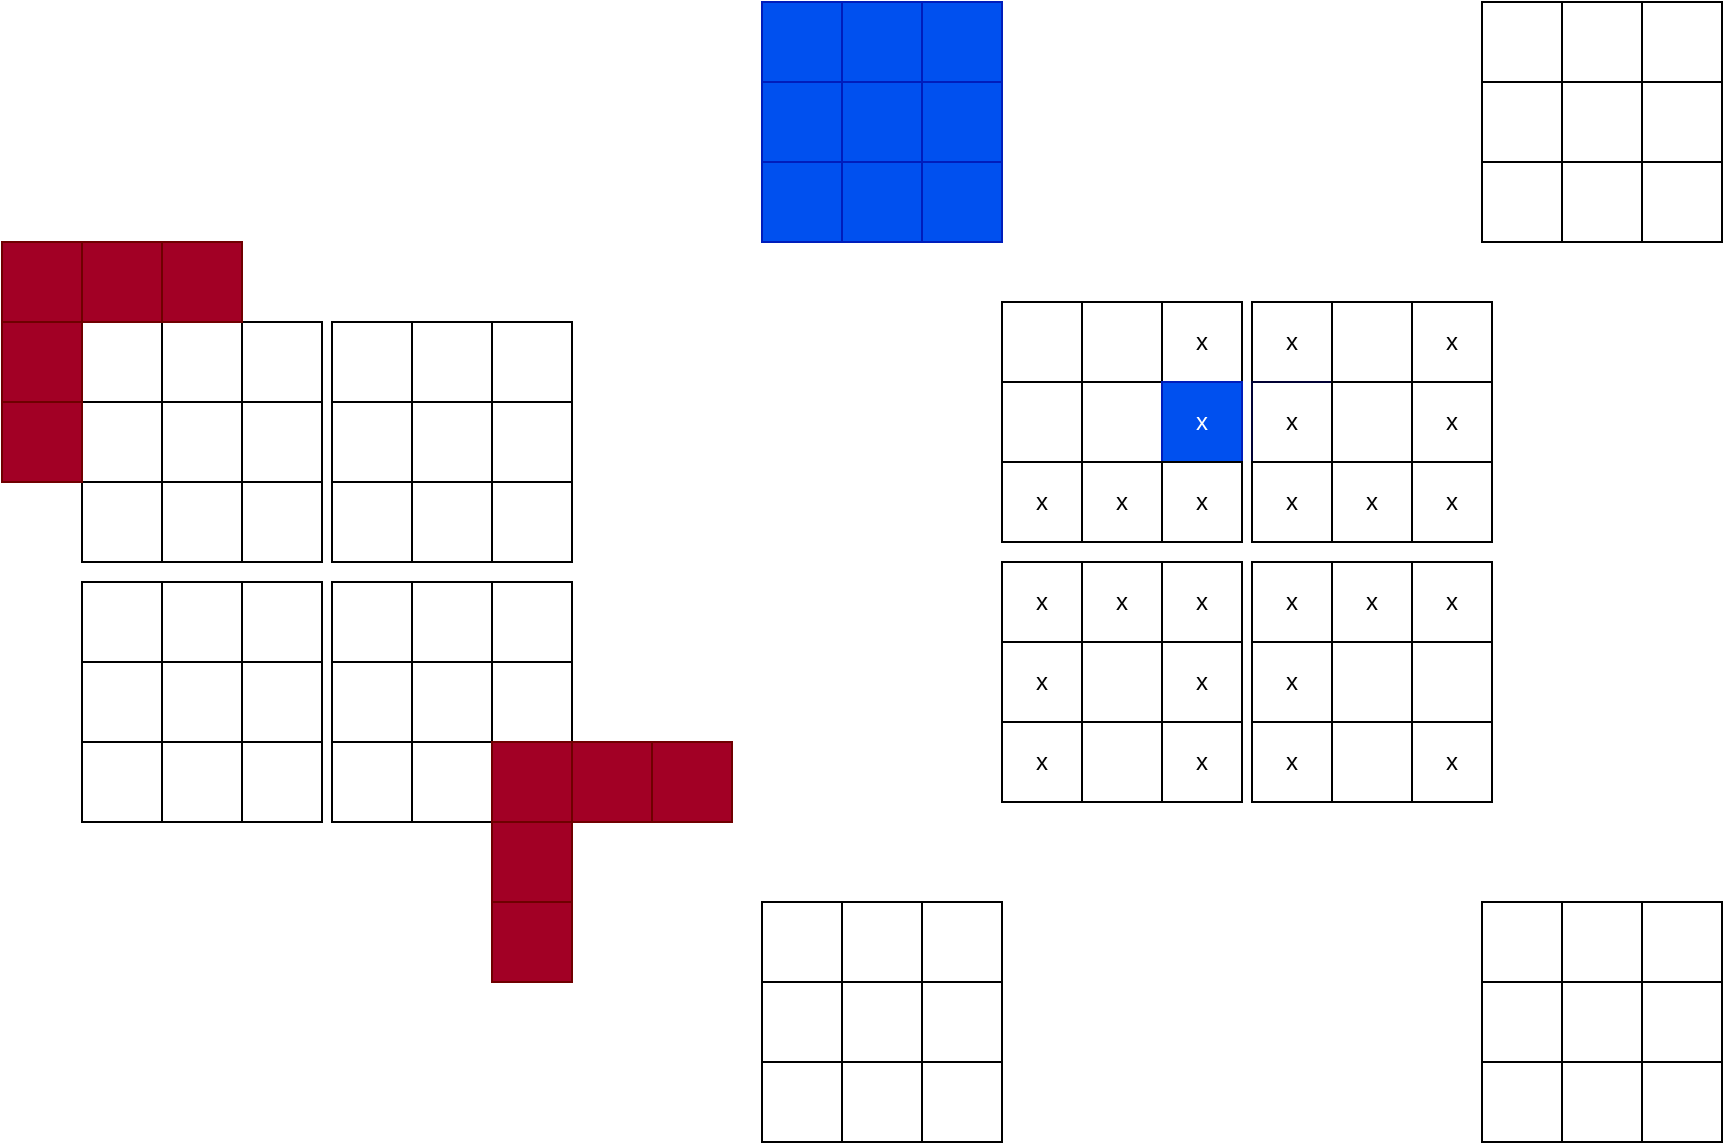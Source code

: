 <mxfile>
    <diagram id="PL2ieA6oNYTlgpwzHGBe" name="Page-1">
        <mxGraphModel dx="1329" dy="1587" grid="1" gridSize="10" guides="1" tooltips="1" connect="1" arrows="1" fold="1" page="1" pageScale="1" pageWidth="850" pageHeight="1100" math="0" shadow="0">
            <root>
                <mxCell id="0"/>
                <mxCell id="1" parent="0"/>
                <mxCell id="11" value="" style="group" parent="1" vertex="1" connectable="0">
                    <mxGeometry x="260" y="280" width="120" height="120" as="geometry"/>
                </mxCell>
                <mxCell id="2" value="" style="rounded=0;whiteSpace=wrap;html=1;" parent="11" vertex="1">
                    <mxGeometry width="40" height="40" as="geometry"/>
                </mxCell>
                <mxCell id="3" value="" style="rounded=0;whiteSpace=wrap;html=1;" parent="11" vertex="1">
                    <mxGeometry x="40" width="40" height="40" as="geometry"/>
                </mxCell>
                <mxCell id="4" value="" style="rounded=0;whiteSpace=wrap;html=1;" parent="11" vertex="1">
                    <mxGeometry x="80" width="40" height="40" as="geometry"/>
                </mxCell>
                <mxCell id="5" value="" style="rounded=0;whiteSpace=wrap;html=1;" parent="11" vertex="1">
                    <mxGeometry y="40" width="40" height="40" as="geometry"/>
                </mxCell>
                <mxCell id="6" value="" style="rounded=0;whiteSpace=wrap;html=1;" parent="11" vertex="1">
                    <mxGeometry x="40" y="40" width="40" height="40" as="geometry"/>
                </mxCell>
                <mxCell id="7" value="" style="rounded=0;whiteSpace=wrap;html=1;" parent="11" vertex="1">
                    <mxGeometry x="80" y="40" width="40" height="40" as="geometry"/>
                </mxCell>
                <mxCell id="8" value="" style="rounded=0;whiteSpace=wrap;html=1;" parent="11" vertex="1">
                    <mxGeometry y="80" width="40" height="40" as="geometry"/>
                </mxCell>
                <mxCell id="9" value="" style="rounded=0;whiteSpace=wrap;html=1;" parent="11" vertex="1">
                    <mxGeometry x="40" y="80" width="40" height="40" as="geometry"/>
                </mxCell>
                <mxCell id="10" value="" style="rounded=0;whiteSpace=wrap;html=1;" parent="11" vertex="1">
                    <mxGeometry x="80" y="80" width="40" height="40" as="geometry"/>
                </mxCell>
                <mxCell id="12" value="" style="group" parent="1" vertex="1" connectable="0">
                    <mxGeometry x="505" y="110" width="120" height="120" as="geometry"/>
                </mxCell>
                <mxCell id="13" value="x" style="rounded=0;whiteSpace=wrap;html=1;" parent="12" vertex="1">
                    <mxGeometry width="40" height="40" as="geometry"/>
                </mxCell>
                <mxCell id="14" value="x" style="rounded=0;whiteSpace=wrap;html=1;" parent="12" vertex="1">
                    <mxGeometry x="40" width="40" height="40" as="geometry"/>
                </mxCell>
                <mxCell id="15" value="x" style="rounded=0;whiteSpace=wrap;html=1;" parent="12" vertex="1">
                    <mxGeometry x="80" width="40" height="40" as="geometry"/>
                </mxCell>
                <mxCell id="16" value="x" style="rounded=0;whiteSpace=wrap;html=1;" parent="12" vertex="1">
                    <mxGeometry y="40" width="40" height="40" as="geometry"/>
                </mxCell>
                <mxCell id="17" value="" style="rounded=0;whiteSpace=wrap;html=1;" parent="12" vertex="1">
                    <mxGeometry x="40" y="40" width="40" height="40" as="geometry"/>
                </mxCell>
                <mxCell id="18" value="" style="rounded=0;whiteSpace=wrap;html=1;" parent="12" vertex="1">
                    <mxGeometry x="80" y="40" width="40" height="40" as="geometry"/>
                </mxCell>
                <mxCell id="19" value="x" style="rounded=0;whiteSpace=wrap;html=1;" parent="12" vertex="1">
                    <mxGeometry y="80" width="40" height="40" as="geometry"/>
                </mxCell>
                <mxCell id="20" value="" style="rounded=0;whiteSpace=wrap;html=1;" parent="12" vertex="1">
                    <mxGeometry x="40" y="80" width="40" height="40" as="geometry"/>
                </mxCell>
                <mxCell id="21" value="x" style="rounded=0;whiteSpace=wrap;html=1;" parent="12" vertex="1">
                    <mxGeometry x="80" y="80" width="40" height="40" as="geometry"/>
                </mxCell>
                <mxCell id="22" value="" style="group" parent="1" vertex="1" connectable="0">
                    <mxGeometry x="380" y="110" width="120" height="120" as="geometry"/>
                </mxCell>
                <mxCell id="23" value="x" style="rounded=0;whiteSpace=wrap;html=1;" parent="22" vertex="1">
                    <mxGeometry width="40" height="40" as="geometry"/>
                </mxCell>
                <mxCell id="24" value="x" style="rounded=0;whiteSpace=wrap;html=1;" parent="22" vertex="1">
                    <mxGeometry x="40" width="40" height="40" as="geometry"/>
                </mxCell>
                <mxCell id="25" value="x" style="rounded=0;whiteSpace=wrap;html=1;" parent="22" vertex="1">
                    <mxGeometry x="80" width="40" height="40" as="geometry"/>
                </mxCell>
                <mxCell id="26" value="x" style="rounded=0;whiteSpace=wrap;html=1;" parent="22" vertex="1">
                    <mxGeometry y="40" width="40" height="40" as="geometry"/>
                </mxCell>
                <mxCell id="27" value="" style="rounded=0;whiteSpace=wrap;html=1;" parent="22" vertex="1">
                    <mxGeometry x="40" y="40" width="40" height="40" as="geometry"/>
                </mxCell>
                <mxCell id="28" value="x" style="rounded=0;whiteSpace=wrap;html=1;" parent="22" vertex="1">
                    <mxGeometry x="80" y="40" width="40" height="40" as="geometry"/>
                </mxCell>
                <mxCell id="29" value="x" style="rounded=0;whiteSpace=wrap;html=1;" parent="22" vertex="1">
                    <mxGeometry y="80" width="40" height="40" as="geometry"/>
                </mxCell>
                <mxCell id="30" value="" style="rounded=0;whiteSpace=wrap;html=1;" parent="22" vertex="1">
                    <mxGeometry x="40" y="80" width="40" height="40" as="geometry"/>
                </mxCell>
                <mxCell id="31" value="x" style="rounded=0;whiteSpace=wrap;html=1;" parent="22" vertex="1">
                    <mxGeometry x="80" y="80" width="40" height="40" as="geometry"/>
                </mxCell>
                <mxCell id="32" value="x" style="group" parent="1" vertex="1" connectable="0">
                    <mxGeometry x="505" y="-20" width="120" height="120" as="geometry"/>
                </mxCell>
                <mxCell id="33" value="x" style="rounded=0;whiteSpace=wrap;html=1;" parent="32" vertex="1">
                    <mxGeometry width="40" height="40" as="geometry"/>
                </mxCell>
                <mxCell id="34" value="" style="rounded=0;whiteSpace=wrap;html=1;" parent="32" vertex="1">
                    <mxGeometry x="40" width="40" height="40" as="geometry"/>
                </mxCell>
                <mxCell id="35" value="x" style="rounded=0;whiteSpace=wrap;html=1;" parent="32" vertex="1">
                    <mxGeometry x="80" width="40" height="40" as="geometry"/>
                </mxCell>
                <mxCell id="36" value="x" style="rounded=0;whiteSpace=wrap;html=1;strokeColor=#000033;" parent="32" vertex="1">
                    <mxGeometry y="40" width="40" height="40" as="geometry"/>
                </mxCell>
                <mxCell id="37" value="" style="rounded=0;whiteSpace=wrap;html=1;" parent="32" vertex="1">
                    <mxGeometry x="40" y="40" width="40" height="40" as="geometry"/>
                </mxCell>
                <mxCell id="38" value="x" style="rounded=0;whiteSpace=wrap;html=1;" parent="32" vertex="1">
                    <mxGeometry x="80" y="40" width="40" height="40" as="geometry"/>
                </mxCell>
                <mxCell id="39" value="x" style="rounded=0;whiteSpace=wrap;html=1;" parent="32" vertex="1">
                    <mxGeometry y="80" width="40" height="40" as="geometry"/>
                </mxCell>
                <mxCell id="40" value="x" style="rounded=0;whiteSpace=wrap;html=1;" parent="32" vertex="1">
                    <mxGeometry x="40" y="80" width="40" height="40" as="geometry"/>
                </mxCell>
                <mxCell id="41" value="x" style="rounded=0;whiteSpace=wrap;html=1;" parent="32" vertex="1">
                    <mxGeometry x="80" y="80" width="40" height="40" as="geometry"/>
                </mxCell>
                <mxCell id="42" value="" style="group" parent="1" vertex="1" connectable="0">
                    <mxGeometry x="380" y="-20" width="120" height="120" as="geometry"/>
                </mxCell>
                <mxCell id="43" value="" style="rounded=0;whiteSpace=wrap;html=1;" parent="42" vertex="1">
                    <mxGeometry width="40" height="40" as="geometry"/>
                </mxCell>
                <mxCell id="44" value="" style="rounded=0;whiteSpace=wrap;html=1;" parent="42" vertex="1">
                    <mxGeometry x="40" width="40" height="40" as="geometry"/>
                </mxCell>
                <mxCell id="45" value="x" style="rounded=0;whiteSpace=wrap;html=1;" parent="42" vertex="1">
                    <mxGeometry x="80" width="40" height="40" as="geometry"/>
                </mxCell>
                <mxCell id="46" value="" style="rounded=0;whiteSpace=wrap;html=1;" parent="42" vertex="1">
                    <mxGeometry y="40" width="40" height="40" as="geometry"/>
                </mxCell>
                <mxCell id="47" value="" style="rounded=0;whiteSpace=wrap;html=1;" parent="42" vertex="1">
                    <mxGeometry x="40" y="40" width="40" height="40" as="geometry"/>
                </mxCell>
                <mxCell id="48" value="x" style="rounded=0;whiteSpace=wrap;html=1;fillColor=#0050ef;fontColor=#ffffff;strokeColor=#001DBC;" parent="42" vertex="1">
                    <mxGeometry x="80" y="40" width="40" height="40" as="geometry"/>
                </mxCell>
                <mxCell id="49" value="x" style="rounded=0;whiteSpace=wrap;html=1;" parent="42" vertex="1">
                    <mxGeometry y="80" width="40" height="40" as="geometry"/>
                </mxCell>
                <mxCell id="50" value="x" style="rounded=0;whiteSpace=wrap;html=1;" parent="42" vertex="1">
                    <mxGeometry x="40" y="80" width="40" height="40" as="geometry"/>
                </mxCell>
                <mxCell id="51" value="x" style="rounded=0;whiteSpace=wrap;html=1;" parent="42" vertex="1">
                    <mxGeometry x="80" y="80" width="40" height="40" as="geometry"/>
                </mxCell>
                <mxCell id="53" value="" style="group" parent="1" vertex="1" connectable="0">
                    <mxGeometry x="620" y="280" width="120" height="120" as="geometry"/>
                </mxCell>
                <mxCell id="54" value="" style="rounded=0;whiteSpace=wrap;html=1;" parent="53" vertex="1">
                    <mxGeometry width="40" height="40" as="geometry"/>
                </mxCell>
                <mxCell id="55" value="" style="rounded=0;whiteSpace=wrap;html=1;" parent="53" vertex="1">
                    <mxGeometry x="40" width="40" height="40" as="geometry"/>
                </mxCell>
                <mxCell id="56" value="" style="rounded=0;whiteSpace=wrap;html=1;" parent="53" vertex="1">
                    <mxGeometry x="80" width="40" height="40" as="geometry"/>
                </mxCell>
                <mxCell id="57" value="" style="rounded=0;whiteSpace=wrap;html=1;" parent="53" vertex="1">
                    <mxGeometry y="40" width="40" height="40" as="geometry"/>
                </mxCell>
                <mxCell id="58" value="" style="rounded=0;whiteSpace=wrap;html=1;" parent="53" vertex="1">
                    <mxGeometry x="40" y="40" width="40" height="40" as="geometry"/>
                </mxCell>
                <mxCell id="59" value="" style="rounded=0;whiteSpace=wrap;html=1;" parent="53" vertex="1">
                    <mxGeometry x="80" y="40" width="40" height="40" as="geometry"/>
                </mxCell>
                <mxCell id="60" value="" style="rounded=0;whiteSpace=wrap;html=1;" parent="53" vertex="1">
                    <mxGeometry y="80" width="40" height="40" as="geometry"/>
                </mxCell>
                <mxCell id="61" value="" style="rounded=0;whiteSpace=wrap;html=1;" parent="53" vertex="1">
                    <mxGeometry x="40" y="80" width="40" height="40" as="geometry"/>
                </mxCell>
                <mxCell id="62" value="" style="rounded=0;whiteSpace=wrap;html=1;" parent="53" vertex="1">
                    <mxGeometry x="80" y="80" width="40" height="40" as="geometry"/>
                </mxCell>
                <mxCell id="63" value="" style="group;fillColor=#0050ef;fontColor=#ffffff;strokeColor=#001DBC;" parent="1" vertex="1" connectable="0">
                    <mxGeometry x="260" y="-170" width="120" height="120" as="geometry"/>
                </mxCell>
                <mxCell id="64" value="" style="rounded=0;whiteSpace=wrap;html=1;fillColor=#0050ef;fontColor=#ffffff;strokeColor=#001DBC;" parent="63" vertex="1">
                    <mxGeometry width="40" height="40" as="geometry"/>
                </mxCell>
                <mxCell id="65" value="" style="rounded=0;whiteSpace=wrap;html=1;fillColor=#0050ef;fontColor=#ffffff;strokeColor=#001DBC;" parent="63" vertex="1">
                    <mxGeometry x="40" width="40" height="40" as="geometry"/>
                </mxCell>
                <mxCell id="66" value="" style="rounded=0;whiteSpace=wrap;html=1;fillColor=#0050ef;fontColor=#ffffff;strokeColor=#001DBC;" parent="63" vertex="1">
                    <mxGeometry x="80" width="40" height="40" as="geometry"/>
                </mxCell>
                <mxCell id="67" value="" style="rounded=0;whiteSpace=wrap;html=1;fillColor=#0050ef;fontColor=#ffffff;strokeColor=#001DBC;" parent="63" vertex="1">
                    <mxGeometry y="40" width="40" height="40" as="geometry"/>
                </mxCell>
                <mxCell id="68" value="" style="rounded=0;whiteSpace=wrap;html=1;fillColor=#0050ef;fontColor=#ffffff;strokeColor=#001DBC;" parent="63" vertex="1">
                    <mxGeometry x="40" y="40" width="40" height="40" as="geometry"/>
                </mxCell>
                <mxCell id="69" value="" style="rounded=0;whiteSpace=wrap;html=1;fillColor=#0050ef;fontColor=#ffffff;strokeColor=#001DBC;" parent="63" vertex="1">
                    <mxGeometry x="80" y="40" width="40" height="40" as="geometry"/>
                </mxCell>
                <mxCell id="70" value="" style="rounded=0;whiteSpace=wrap;html=1;fillColor=#0050ef;fontColor=#ffffff;strokeColor=#001DBC;" parent="63" vertex="1">
                    <mxGeometry y="80" width="40" height="40" as="geometry"/>
                </mxCell>
                <mxCell id="71" value="" style="rounded=0;whiteSpace=wrap;html=1;fillColor=#0050ef;fontColor=#ffffff;strokeColor=#001DBC;" parent="63" vertex="1">
                    <mxGeometry x="40" y="80" width="40" height="40" as="geometry"/>
                </mxCell>
                <mxCell id="72" value="" style="rounded=0;whiteSpace=wrap;html=1;fillColor=#0050ef;fontColor=#ffffff;strokeColor=#001DBC;" parent="63" vertex="1">
                    <mxGeometry x="80" y="80" width="40" height="40" as="geometry"/>
                </mxCell>
                <mxCell id="73" value="" style="group" parent="1" vertex="1" connectable="0">
                    <mxGeometry x="620" y="-170" width="120" height="120" as="geometry"/>
                </mxCell>
                <mxCell id="74" value="" style="rounded=0;whiteSpace=wrap;html=1;" parent="73" vertex="1">
                    <mxGeometry width="40" height="40" as="geometry"/>
                </mxCell>
                <mxCell id="75" value="" style="rounded=0;whiteSpace=wrap;html=1;" parent="73" vertex="1">
                    <mxGeometry x="40" width="40" height="40" as="geometry"/>
                </mxCell>
                <mxCell id="76" value="" style="rounded=0;whiteSpace=wrap;html=1;" parent="73" vertex="1">
                    <mxGeometry x="80" width="40" height="40" as="geometry"/>
                </mxCell>
                <mxCell id="77" value="" style="rounded=0;whiteSpace=wrap;html=1;" parent="73" vertex="1">
                    <mxGeometry y="40" width="40" height="40" as="geometry"/>
                </mxCell>
                <mxCell id="78" value="" style="rounded=0;whiteSpace=wrap;html=1;" parent="73" vertex="1">
                    <mxGeometry x="40" y="40" width="40" height="40" as="geometry"/>
                </mxCell>
                <mxCell id="79" value="" style="rounded=0;whiteSpace=wrap;html=1;" parent="73" vertex="1">
                    <mxGeometry x="80" y="40" width="40" height="40" as="geometry"/>
                </mxCell>
                <mxCell id="80" value="" style="rounded=0;whiteSpace=wrap;html=1;" parent="73" vertex="1">
                    <mxGeometry y="80" width="40" height="40" as="geometry"/>
                </mxCell>
                <mxCell id="81" value="" style="rounded=0;whiteSpace=wrap;html=1;" parent="73" vertex="1">
                    <mxGeometry x="40" y="80" width="40" height="40" as="geometry"/>
                </mxCell>
                <mxCell id="82" value="" style="rounded=0;whiteSpace=wrap;html=1;" parent="73" vertex="1">
                    <mxGeometry x="80" y="80" width="40" height="40" as="geometry"/>
                </mxCell>
                <mxCell id="83" value="" style="group" parent="1" vertex="1" connectable="0">
                    <mxGeometry x="45" y="120" width="200" height="200" as="geometry"/>
                </mxCell>
                <mxCell id="84" value="" style="rounded=0;whiteSpace=wrap;html=1;" parent="83" vertex="1">
                    <mxGeometry width="40" height="40" as="geometry"/>
                </mxCell>
                <mxCell id="85" value="" style="rounded=0;whiteSpace=wrap;html=1;" parent="83" vertex="1">
                    <mxGeometry x="40" width="40" height="40" as="geometry"/>
                </mxCell>
                <mxCell id="86" value="" style="rounded=0;whiteSpace=wrap;html=1;" parent="83" vertex="1">
                    <mxGeometry x="80" width="40" height="40" as="geometry"/>
                </mxCell>
                <mxCell id="87" value="" style="rounded=0;whiteSpace=wrap;html=1;" parent="83" vertex="1">
                    <mxGeometry y="40" width="40" height="40" as="geometry"/>
                </mxCell>
                <mxCell id="88" value="" style="rounded=0;whiteSpace=wrap;html=1;" parent="83" vertex="1">
                    <mxGeometry x="40" y="40" width="40" height="40" as="geometry"/>
                </mxCell>
                <mxCell id="89" value="" style="rounded=0;whiteSpace=wrap;html=1;" parent="83" vertex="1">
                    <mxGeometry x="80" y="40" width="40" height="40" as="geometry"/>
                </mxCell>
                <mxCell id="90" value="" style="rounded=0;whiteSpace=wrap;html=1;" parent="83" vertex="1">
                    <mxGeometry y="80" width="40" height="40" as="geometry"/>
                </mxCell>
                <mxCell id="91" value="" style="rounded=0;whiteSpace=wrap;html=1;" parent="83" vertex="1">
                    <mxGeometry x="40" y="80" width="40" height="40" as="geometry"/>
                </mxCell>
                <mxCell id="92" value="" style="rounded=0;whiteSpace=wrap;html=1;" parent="83" vertex="1">
                    <mxGeometry x="80" y="80" width="40" height="40" as="geometry"/>
                </mxCell>
                <mxCell id="140" value="" style="group" vertex="1" connectable="0" parent="83">
                    <mxGeometry x="80" y="80" width="120" height="120" as="geometry"/>
                </mxCell>
                <mxCell id="141" value="" style="rounded=0;whiteSpace=wrap;html=1;fillColor=#a20025;fontColor=#ffffff;strokeColor=#6F0000;" vertex="1" parent="140">
                    <mxGeometry x="40" width="40" height="40" as="geometry"/>
                </mxCell>
                <mxCell id="142" value="" style="rounded=0;whiteSpace=wrap;html=1;fillColor=#a20025;fontColor=#ffffff;strokeColor=#6F0000;" vertex="1" parent="140">
                    <mxGeometry x="80" width="40" height="40" as="geometry"/>
                </mxCell>
                <mxCell id="143" value="" style="group;rotation=90;" vertex="1" connectable="0" parent="140">
                    <mxGeometry x="-20" y="20" width="80" height="40" as="geometry"/>
                </mxCell>
                <mxCell id="144" value="" style="rounded=0;whiteSpace=wrap;html=1;fillColor=#a20025;fontColor=#ffffff;strokeColor=#6F0000;rotation=90;" vertex="1" parent="143">
                    <mxGeometry x="20" y="-20" width="40" height="40" as="geometry"/>
                </mxCell>
                <mxCell id="145" value="" style="rounded=0;whiteSpace=wrap;html=1;fillColor=#a20025;fontColor=#ffffff;strokeColor=#6F0000;rotation=90;" vertex="1" parent="143">
                    <mxGeometry x="20" y="20" width="40" height="40" as="geometry"/>
                </mxCell>
                <mxCell id="146" value="" style="rounded=0;whiteSpace=wrap;html=1;fillColor=#a20025;fontColor=#ffffff;strokeColor=#6F0000;rotation=90;" vertex="1" parent="140">
                    <mxGeometry y="80" width="40" height="40" as="geometry"/>
                </mxCell>
                <mxCell id="93" value="" style="group" parent="1" vertex="1" connectable="0">
                    <mxGeometry x="-80" y="120" width="120" height="120" as="geometry"/>
                </mxCell>
                <mxCell id="94" value="" style="rounded=0;whiteSpace=wrap;html=1;" parent="93" vertex="1">
                    <mxGeometry width="40" height="40" as="geometry"/>
                </mxCell>
                <mxCell id="95" value="" style="rounded=0;whiteSpace=wrap;html=1;" parent="93" vertex="1">
                    <mxGeometry x="40" width="40" height="40" as="geometry"/>
                </mxCell>
                <mxCell id="96" value="" style="rounded=0;whiteSpace=wrap;html=1;" parent="93" vertex="1">
                    <mxGeometry x="80" width="40" height="40" as="geometry"/>
                </mxCell>
                <mxCell id="97" value="" style="rounded=0;whiteSpace=wrap;html=1;" parent="93" vertex="1">
                    <mxGeometry y="40" width="40" height="40" as="geometry"/>
                </mxCell>
                <mxCell id="98" value="" style="rounded=0;whiteSpace=wrap;html=1;" parent="93" vertex="1">
                    <mxGeometry x="40" y="40" width="40" height="40" as="geometry"/>
                </mxCell>
                <mxCell id="99" value="" style="rounded=0;whiteSpace=wrap;html=1;" parent="93" vertex="1">
                    <mxGeometry x="80" y="40" width="40" height="40" as="geometry"/>
                </mxCell>
                <mxCell id="100" value="" style="rounded=0;whiteSpace=wrap;html=1;" parent="93" vertex="1">
                    <mxGeometry y="80" width="40" height="40" as="geometry"/>
                </mxCell>
                <mxCell id="101" value="" style="rounded=0;whiteSpace=wrap;html=1;" parent="93" vertex="1">
                    <mxGeometry x="40" y="80" width="40" height="40" as="geometry"/>
                </mxCell>
                <mxCell id="102" value="" style="rounded=0;whiteSpace=wrap;html=1;" parent="93" vertex="1">
                    <mxGeometry x="80" y="80" width="40" height="40" as="geometry"/>
                </mxCell>
                <mxCell id="103" value="" style="group" parent="1" vertex="1" connectable="0">
                    <mxGeometry x="45" y="-10" width="120" height="120" as="geometry"/>
                </mxCell>
                <mxCell id="104" value="" style="rounded=0;whiteSpace=wrap;html=1;" parent="103" vertex="1">
                    <mxGeometry width="40" height="40" as="geometry"/>
                </mxCell>
                <mxCell id="105" value="" style="rounded=0;whiteSpace=wrap;html=1;" parent="103" vertex="1">
                    <mxGeometry x="40" width="40" height="40" as="geometry"/>
                </mxCell>
                <mxCell id="106" value="" style="rounded=0;whiteSpace=wrap;html=1;" parent="103" vertex="1">
                    <mxGeometry x="80" width="40" height="40" as="geometry"/>
                </mxCell>
                <mxCell id="107" value="" style="rounded=0;whiteSpace=wrap;html=1;" parent="103" vertex="1">
                    <mxGeometry y="40" width="40" height="40" as="geometry"/>
                </mxCell>
                <mxCell id="108" value="" style="rounded=0;whiteSpace=wrap;html=1;" parent="103" vertex="1">
                    <mxGeometry x="40" y="40" width="40" height="40" as="geometry"/>
                </mxCell>
                <mxCell id="109" value="" style="rounded=0;whiteSpace=wrap;html=1;" parent="103" vertex="1">
                    <mxGeometry x="80" y="40" width="40" height="40" as="geometry"/>
                </mxCell>
                <mxCell id="110" value="" style="rounded=0;whiteSpace=wrap;html=1;" parent="103" vertex="1">
                    <mxGeometry y="80" width="40" height="40" as="geometry"/>
                </mxCell>
                <mxCell id="111" value="" style="rounded=0;whiteSpace=wrap;html=1;" parent="103" vertex="1">
                    <mxGeometry x="40" y="80" width="40" height="40" as="geometry"/>
                </mxCell>
                <mxCell id="112" value="" style="rounded=0;whiteSpace=wrap;html=1;" parent="103" vertex="1">
                    <mxGeometry x="80" y="80" width="40" height="40" as="geometry"/>
                </mxCell>
                <mxCell id="113" value="" style="group" parent="1" vertex="1" connectable="0">
                    <mxGeometry x="-80" y="-10" width="120" height="120" as="geometry"/>
                </mxCell>
                <mxCell id="114" value="" style="rounded=0;whiteSpace=wrap;html=1;" parent="113" vertex="1">
                    <mxGeometry width="40" height="40" as="geometry"/>
                </mxCell>
                <mxCell id="115" value="" style="rounded=0;whiteSpace=wrap;html=1;" parent="113" vertex="1">
                    <mxGeometry x="40" width="40" height="40" as="geometry"/>
                </mxCell>
                <mxCell id="116" value="" style="rounded=0;whiteSpace=wrap;html=1;" parent="113" vertex="1">
                    <mxGeometry x="80" width="40" height="40" as="geometry"/>
                </mxCell>
                <mxCell id="117" value="" style="rounded=0;whiteSpace=wrap;html=1;" parent="113" vertex="1">
                    <mxGeometry y="40" width="40" height="40" as="geometry"/>
                </mxCell>
                <mxCell id="118" value="" style="rounded=0;whiteSpace=wrap;html=1;" parent="113" vertex="1">
                    <mxGeometry x="40" y="40" width="40" height="40" as="geometry"/>
                </mxCell>
                <mxCell id="119" value="" style="rounded=0;whiteSpace=wrap;html=1;" parent="113" vertex="1">
                    <mxGeometry x="80" y="40" width="40" height="40" as="geometry"/>
                </mxCell>
                <mxCell id="120" value="" style="rounded=0;whiteSpace=wrap;html=1;" parent="113" vertex="1">
                    <mxGeometry y="80" width="40" height="40" as="geometry"/>
                </mxCell>
                <mxCell id="121" value="" style="rounded=0;whiteSpace=wrap;html=1;" parent="113" vertex="1">
                    <mxGeometry x="40" y="80" width="40" height="40" as="geometry"/>
                </mxCell>
                <mxCell id="122" value="" style="rounded=0;whiteSpace=wrap;html=1;" parent="113" vertex="1">
                    <mxGeometry x="80" y="80" width="40" height="40" as="geometry"/>
                </mxCell>
                <mxCell id="139" value="" style="group;strokeColor=default;" vertex="1" connectable="0" parent="1">
                    <mxGeometry x="-120" y="-50" width="120" height="120" as="geometry"/>
                </mxCell>
                <mxCell id="123" value="" style="rounded=0;whiteSpace=wrap;html=1;fillColor=#a20025;fontColor=#ffffff;strokeColor=#6F0000;" vertex="1" parent="139">
                    <mxGeometry x="40" width="40" height="40" as="geometry"/>
                </mxCell>
                <mxCell id="124" value="" style="rounded=0;whiteSpace=wrap;html=1;fillColor=#a20025;fontColor=#ffffff;strokeColor=#6F0000;" vertex="1" parent="139">
                    <mxGeometry x="80" width="40" height="40" as="geometry"/>
                </mxCell>
                <mxCell id="127" value="" style="group;rotation=90;" vertex="1" connectable="0" parent="139">
                    <mxGeometry x="-20" y="20" width="80" height="40" as="geometry"/>
                </mxCell>
                <mxCell id="125" value="" style="rounded=0;whiteSpace=wrap;html=1;fillColor=#a20025;fontColor=#ffffff;strokeColor=#6F0000;rotation=90;" vertex="1" parent="127">
                    <mxGeometry x="20" y="-20" width="40" height="40" as="geometry"/>
                </mxCell>
                <mxCell id="126" value="" style="rounded=0;whiteSpace=wrap;html=1;fillColor=#a20025;fontColor=#ffffff;strokeColor=#6F0000;rotation=90;" vertex="1" parent="127">
                    <mxGeometry x="20" y="20" width="40" height="40" as="geometry"/>
                </mxCell>
                <mxCell id="128" value="" style="rounded=0;whiteSpace=wrap;html=1;fillColor=#a20025;fontColor=#ffffff;strokeColor=#6F0000;rotation=90;" vertex="1" parent="139">
                    <mxGeometry y="80" width="40" height="40" as="geometry"/>
                </mxCell>
            </root>
        </mxGraphModel>
    </diagram>
</mxfile>